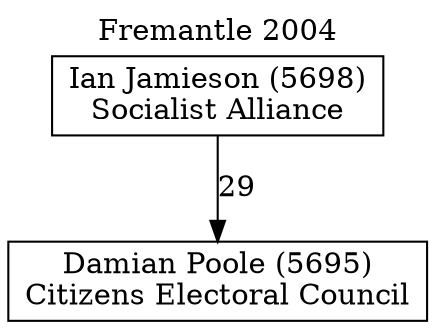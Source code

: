 // House preference flow
digraph "Damian Poole (5695)_Fremantle_2004" {
	graph [label="Fremantle 2004" labelloc=t mclimit=10]
	node [shape=box]
	"Damian Poole (5695)" [label="Damian Poole (5695)
Citizens Electoral Council"]
	"Ian Jamieson (5698)" [label="Ian Jamieson (5698)
Socialist Alliance"]
	"Ian Jamieson (5698)" -> "Damian Poole (5695)" [label=29]
}
